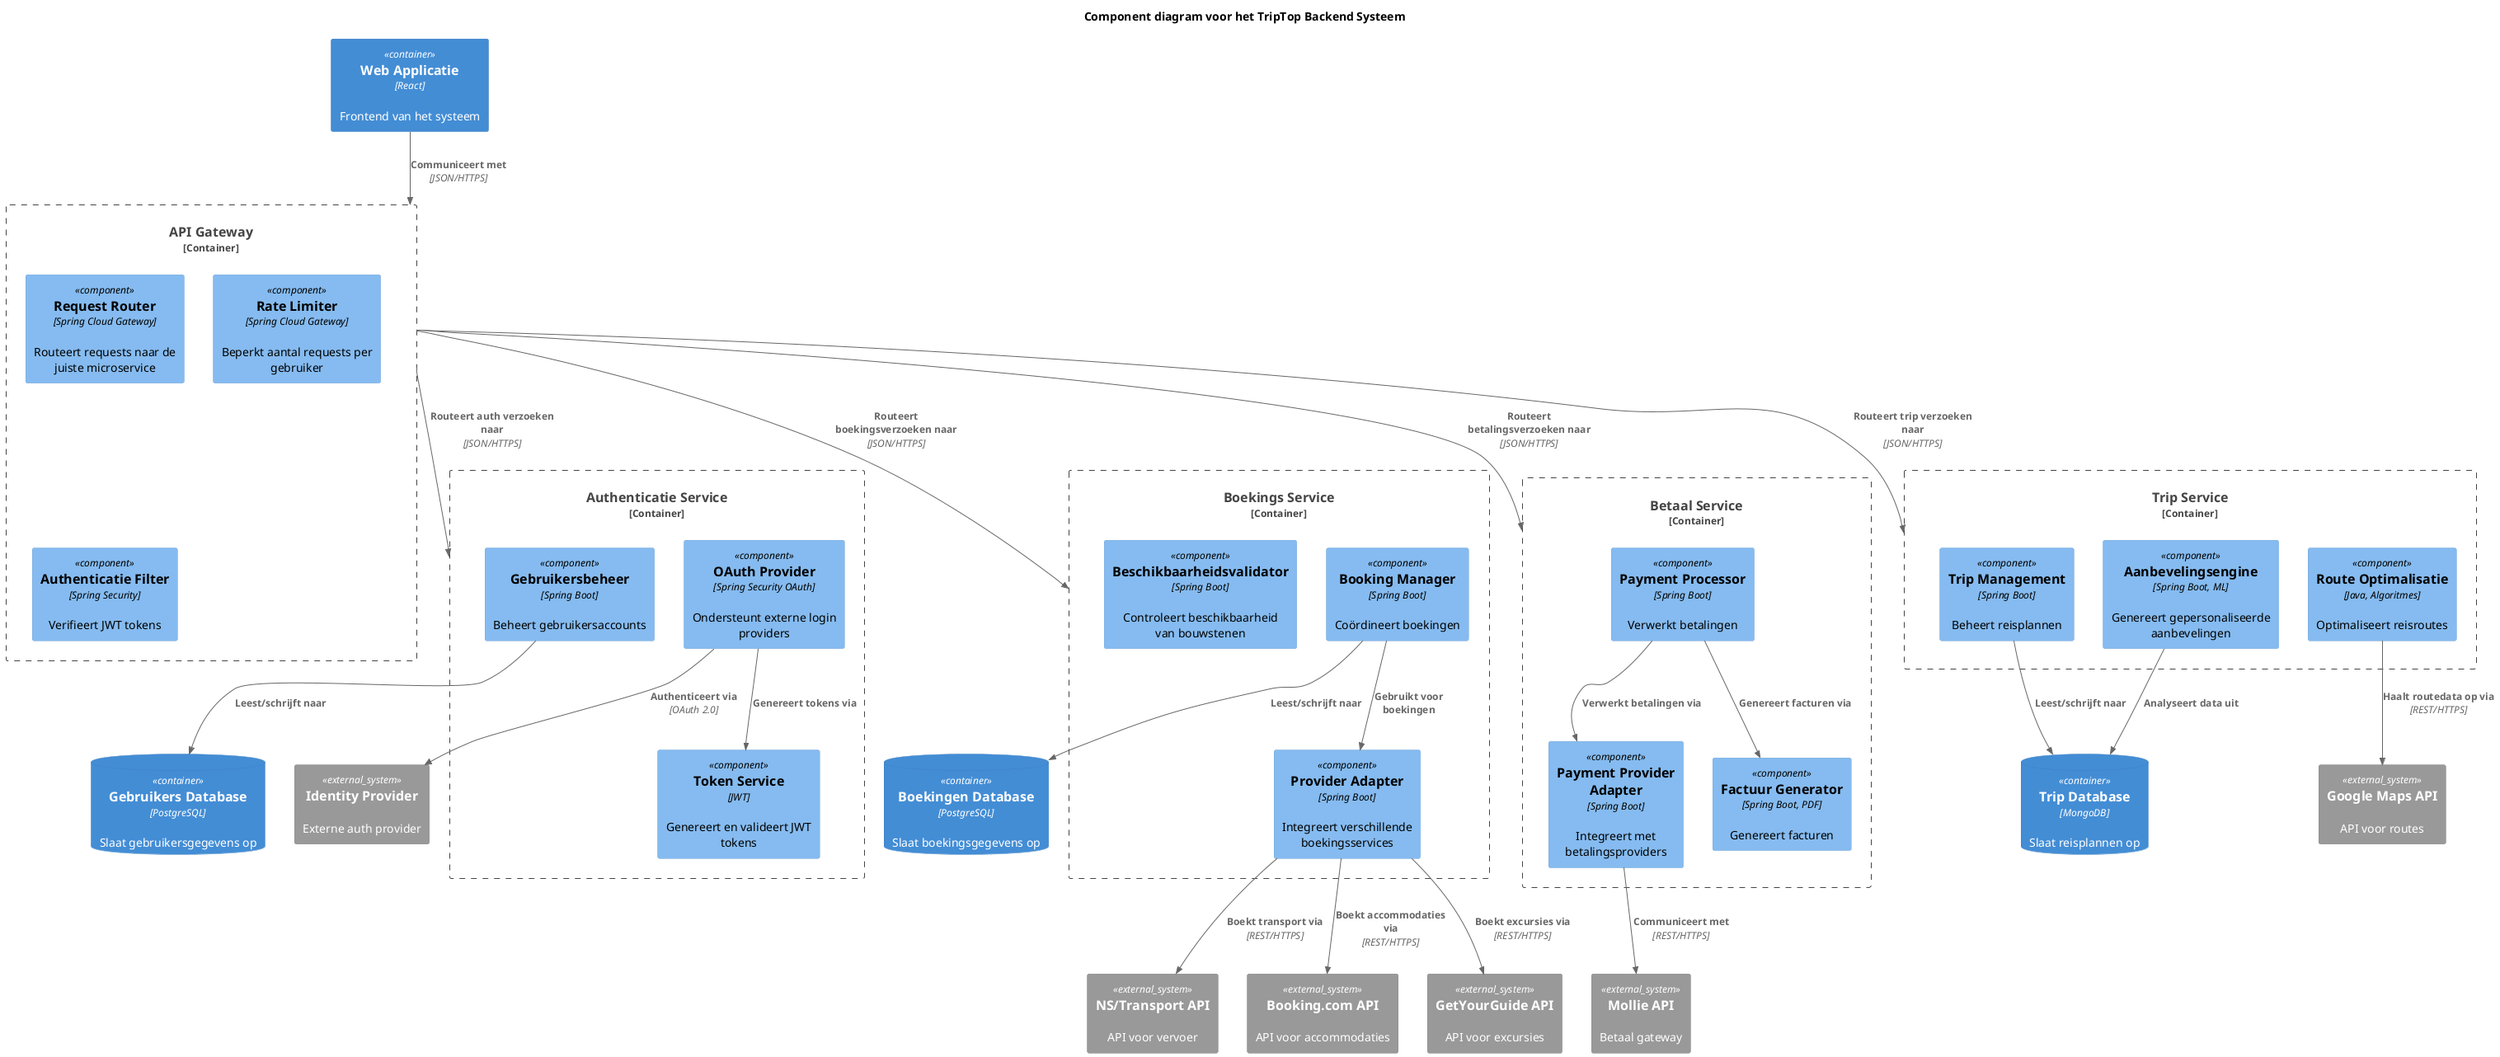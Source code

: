 @startuml Backend Component Diagram for TripTop

!include <C4/C4>
!include <C4/C4_Component>

title Component diagram voor het TripTop Backend Systeem

' API Gateway Container
Container_Boundary(api_gateway, "API Gateway") {
    Component(request_router, "Request Router", "Spring Cloud Gateway", "Routeert requests naar de juiste microservice")
    Component(rate_limiter, "Rate Limiter", "Spring Cloud Gateway", "Beperkt aantal requests per gebruiker")
    Component(auth_filter, "Authenticatie Filter", "Spring Security", "Verifieert JWT tokens")
}

' Auth Service Container
Container_Boundary(auth_service, "Authenticatie Service") {
    Component(oauth_provider, "OAuth Provider", "Spring Security OAuth", "Ondersteunt externe login providers")
    Component(token_service, "Token Service", "JWT", "Genereert en valideert JWT tokens")
    Component(user_management, "Gebruikersbeheer", "Spring Boot", "Beheert gebruikersaccounts")
}

' Trip Service Container
Container_Boundary(trip_service, "Trip Service") {
    Component(trip_management, "Trip Management", "Spring Boot", "Beheert reisplannen")
    Component(route_optimizer, "Route Optimalisatie", "Java, Algoritmes", "Optimaliseert reisroutes")
    Component(trip_recommendation, "Aanbevelingsengine", "Spring Boot, ML", "Genereert gepersonaliseerde aanbevelingen")
}

' Booking Service Container
Container_Boundary(booking_service, "Boekings Service") {
    Component(booking_manager, "Booking Manager", "Spring Boot", "Coördineert boekingen")
    Component(provider_adapter, "Provider Adapter", "Spring Boot", "Integreert verschillende boekingsservices")
    Component(booking_validator, "Beschikbaarheidsvalidator", "Spring Boot", "Controleert beschikbaarheid van bouwstenen")
}

' Payment Service Container
Container_Boundary(payment_service, "Betaal Service") {
    Component(payment_processor, "Payment Processor", "Spring Boot", "Verwerkt betalingen")
    Component(payment_provider_adapter, "Payment Provider Adapter", "Spring Boot", "Integreert met betalingsproviders")
    Component(invoice_generator, "Factuur Generator", "Spring Boot, PDF", "Genereert facturen")
}

' Databases
ContainerDb(user_db, "Gebruikers Database", "PostgreSQL", "Slaat gebruikersgegevens op")
ContainerDb(trip_db, "Trip Database", "MongoDB", "Slaat reisplannen op")
ContainerDb(booking_db, "Boekingen Database", "PostgreSQL", "Slaat boekingsgegevens op")

' Externe systemen
System_Ext(booking_api, "Booking.com API", "API voor accommodaties")
System_Ext(maps_api, "Google Maps API", "API voor routes")
System_Ext(excursion_api, "GetYourGuide API", "API voor excursies")
System_Ext(transport_api, "NS/Transport API", "API voor vervoer")
System_Ext(identity_provider, "Identity Provider", "Externe auth provider")
System_Ext(payment_gateway, "Mollie API", "Betaal gateway")

' Frontend
Container(web_application, "Web Applicatie", "React", "Frontend van het systeem")

' Relaties API Gateway
Rel(api_gateway, auth_service, "Routeert auth verzoeken naar", "JSON/HTTPS")
Rel(api_gateway, trip_service, "Routeert trip verzoeken naar", "JSON/HTTPS")
Rel(api_gateway, booking_service, "Routeert boekingsverzoeken naar", "JSON/HTTPS")
Rel(api_gateway, payment_service, "Routeert betalingsverzoeken naar", "JSON/HTTPS")
Rel(web_application, api_gateway, "Communiceert met", "JSON/HTTPS")

' Interne Auth Service relaties
Rel(oauth_provider, token_service, "Genereert tokens via")
Rel(oauth_provider, identity_provider, "Authenticeert via", "OAuth 2.0")
Rel(user_management, user_db, "Leest/schrijft naar")

' Interne Trip Service relaties
Rel(trip_management, trip_db, "Leest/schrijft naar")
Rel(route_optimizer, maps_api, "Haalt routedata op via", "REST/HTTPS")
Rel(trip_recommendation, trip_db, "Analyseert data uit")

' Interne Booking Service relaties
Rel(booking_manager, provider_adapter, "Gebruikt voor boekingen")
Rel(booking_manager, booking_db, "Leest/schrijft naar")
Rel(provider_adapter, booking_api, "Boekt accommodaties via", "REST/HTTPS")
Rel(provider_adapter, excursion_api, "Boekt excursies via", "REST/HTTPS")
Rel(provider_adapter, transport_api, "Boekt transport via", "REST/HTTPS")

' Interne Payment Service relaties
Rel(payment_processor, payment_provider_adapter, "Verwerkt betalingen via")
Rel(payment_provider_adapter, payment_gateway, "Communiceert met", "REST/HTTPS")
Rel(payment_processor, invoice_generator, "Genereert facturen via")

@enduml 
